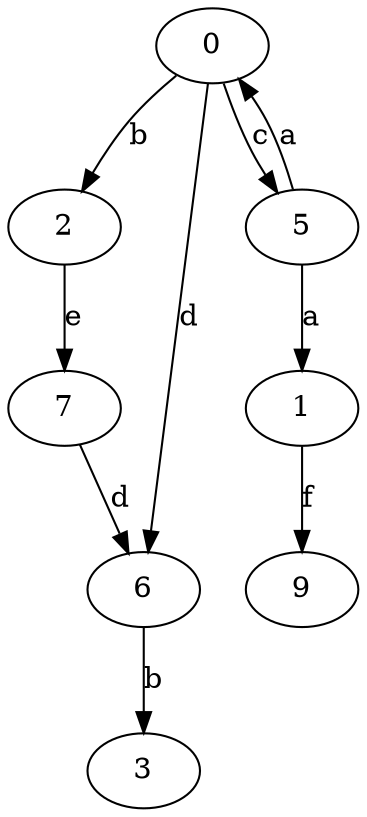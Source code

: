 strict digraph  {
0;
1;
2;
3;
5;
6;
7;
9;
0 -> 2  [label=b];
0 -> 5  [label=c];
0 -> 6  [label=d];
1 -> 9  [label=f];
2 -> 7  [label=e];
5 -> 0  [label=a];
5 -> 1  [label=a];
6 -> 3  [label=b];
7 -> 6  [label=d];
}
